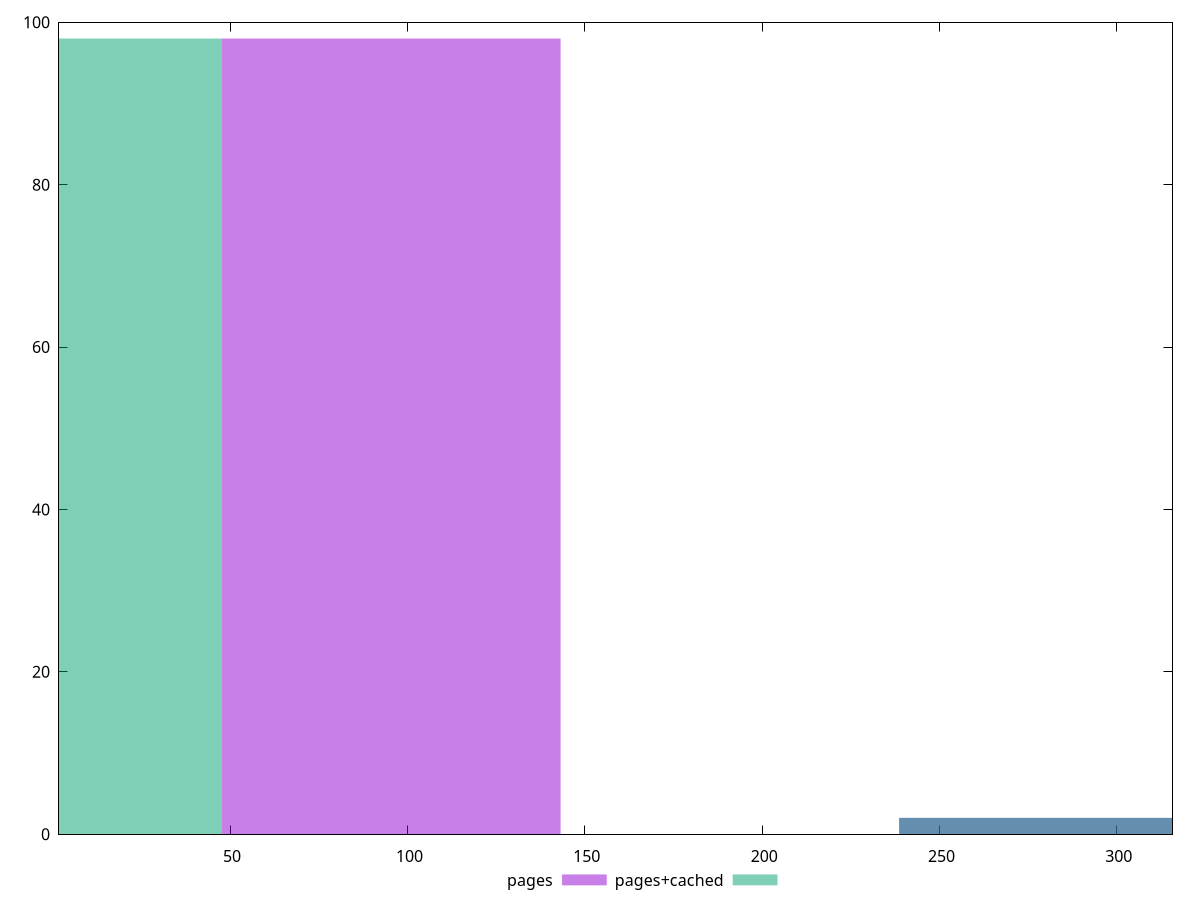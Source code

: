 reset

$pages <<EOF
286.3544217946452 2
95.45147393154839 98
EOF

$pagesCached <<EOF
286.3544217946452 2
0 98
EOF

set key outside below
set boxwidth 95.45147393154839
set xrange [1.766:315.6959999999999]
set yrange [0:100]
set trange [0:100]
set style fill transparent solid 0.5 noborder
set terminal svg size 640, 500 enhanced background rgb 'white'
set output "report_00017_2021-02-10T15-08-03.406Z/server-response-time/comparison/histogram/0_vs_1.svg"

plot $pages title "pages" with boxes, \
     $pagesCached title "pages+cached" with boxes

reset
